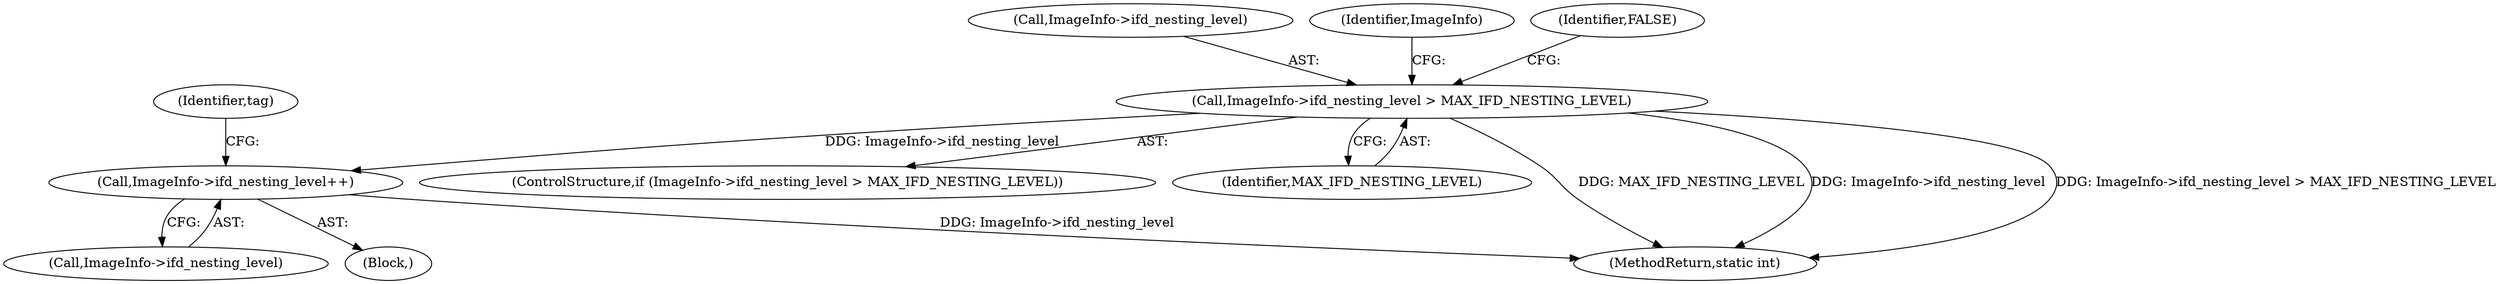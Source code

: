 digraph "0_php_082aecfc3a753ad03be82cf14f03ac065723ec92_0@pointer" {
"1000162" [label="(Call,ImageInfo->ifd_nesting_level > MAX_IFD_NESTING_LEVEL)"];
"1000170" [label="(Call,ImageInfo->ifd_nesting_level++)"];
"1000163" [label="(Call,ImageInfo->ifd_nesting_level)"];
"1000161" [label="(ControlStructure,if (ImageInfo->ifd_nesting_level > MAX_IFD_NESTING_LEVEL))"];
"1000166" [label="(Identifier,MAX_IFD_NESTING_LEVEL)"];
"1000175" [label="(Identifier,tag)"];
"1000170" [label="(Call,ImageInfo->ifd_nesting_level++)"];
"1000172" [label="(Identifier,ImageInfo)"];
"1000171" [label="(Call,ImageInfo->ifd_nesting_level)"];
"1000162" [label="(Call,ImageInfo->ifd_nesting_level > MAX_IFD_NESTING_LEVEL)"];
"1000141" [label="(Block,)"];
"1000169" [label="(Identifier,FALSE)"];
"1000797" [label="(MethodReturn,static int)"];
"1000162" -> "1000161"  [label="AST: "];
"1000162" -> "1000166"  [label="CFG: "];
"1000163" -> "1000162"  [label="AST: "];
"1000166" -> "1000162"  [label="AST: "];
"1000169" -> "1000162"  [label="CFG: "];
"1000172" -> "1000162"  [label="CFG: "];
"1000162" -> "1000797"  [label="DDG: MAX_IFD_NESTING_LEVEL"];
"1000162" -> "1000797"  [label="DDG: ImageInfo->ifd_nesting_level"];
"1000162" -> "1000797"  [label="DDG: ImageInfo->ifd_nesting_level > MAX_IFD_NESTING_LEVEL"];
"1000162" -> "1000170"  [label="DDG: ImageInfo->ifd_nesting_level"];
"1000170" -> "1000141"  [label="AST: "];
"1000170" -> "1000171"  [label="CFG: "];
"1000171" -> "1000170"  [label="AST: "];
"1000175" -> "1000170"  [label="CFG: "];
"1000170" -> "1000797"  [label="DDG: ImageInfo->ifd_nesting_level"];
}
